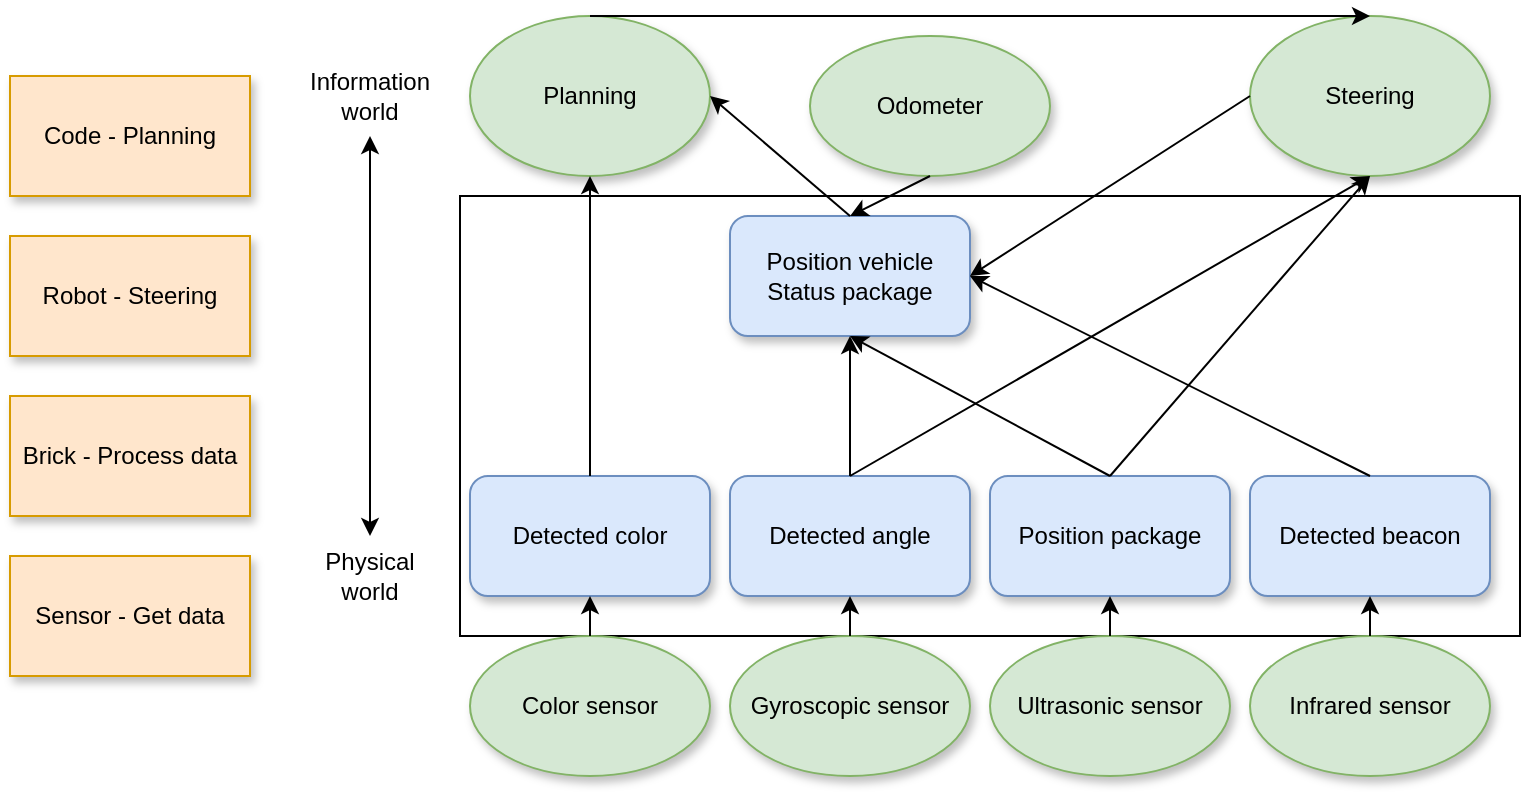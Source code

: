<mxfile version="10.6.2" type="onedrive"><diagram id="qG0i7VSujE9CizHZ2VIw" name="Page-1"><mxGraphModel dx="961" dy="527" grid="1" gridSize="10" guides="1" tooltips="1" connect="1" arrows="1" fold="1" page="1" pageScale="1" pageWidth="827" pageHeight="1169" math="0" shadow="0"><root><mxCell id="0"/><mxCell id="1" parent="0"/><mxCell id="mWleLAnQ1i0ybE4V5bGV-1" value="Code - Planning" style="rounded=0;whiteSpace=wrap;html=1;fillColor=#ffe6cc;strokeColor=#d79b00;shadow=1;" parent="1" vertex="1"><mxGeometry x="40" y="40" width="120" height="60" as="geometry"/></mxCell><mxCell id="mWleLAnQ1i0ybE4V5bGV-2" value="Robot - Steering" style="rounded=0;whiteSpace=wrap;html=1;fillColor=#ffe6cc;strokeColor=#d79b00;shadow=1;" parent="1" vertex="1"><mxGeometry x="40" y="120" width="120" height="60" as="geometry"/></mxCell><mxCell id="mWleLAnQ1i0ybE4V5bGV-3" value="Brick - Process data" style="rounded=0;whiteSpace=wrap;html=1;fillColor=#ffe6cc;strokeColor=#d79b00;shadow=1;" parent="1" vertex="1"><mxGeometry x="40" y="200" width="120" height="60" as="geometry"/></mxCell><mxCell id="mWleLAnQ1i0ybE4V5bGV-4" value="Sensor - Get data" style="rounded=0;whiteSpace=wrap;html=1;fillColor=#ffe6cc;strokeColor=#d79b00;shadow=1;" parent="1" vertex="1"><mxGeometry x="40" y="280" width="120" height="60" as="geometry"/></mxCell><mxCell id="mWleLAnQ1i0ybE4V5bGV-5" value="Information world" style="text;html=1;strokeColor=none;fillColor=none;align=center;verticalAlign=middle;whiteSpace=wrap;rounded=0;" parent="1" vertex="1"><mxGeometry x="200" y="40" width="40" height="20" as="geometry"/></mxCell><mxCell id="mWleLAnQ1i0ybE4V5bGV-6" value="Physical world" style="text;html=1;strokeColor=none;fillColor=none;align=center;verticalAlign=middle;whiteSpace=wrap;rounded=0;" parent="1" vertex="1"><mxGeometry x="200" y="280" width="40" height="20" as="geometry"/></mxCell><mxCell id="mWleLAnQ1i0ybE4V5bGV-7" value="" style="endArrow=classic;startArrow=classic;html=1;" parent="1" edge="1"><mxGeometry width="50" height="50" relative="1" as="geometry"><mxPoint x="220" y="270" as="sourcePoint"/><mxPoint x="220" y="70" as="targetPoint"/></mxGeometry></mxCell><mxCell id="mWleLAnQ1i0ybE4V5bGV-9" value="" style="rounded=0;whiteSpace=wrap;html=1;" parent="1" vertex="1"><mxGeometry x="265" y="100" width="530" height="220" as="geometry"/></mxCell><mxCell id="mWleLAnQ1i0ybE4V5bGV-10" value="Planning" style="ellipse;whiteSpace=wrap;html=1;fillColor=#d5e8d4;strokeColor=#82b366;shadow=1;" parent="1" vertex="1"><mxGeometry x="270" y="10" width="120" height="80" as="geometry"/></mxCell><mxCell id="mWleLAnQ1i0ybE4V5bGV-11" value="Steering" style="ellipse;whiteSpace=wrap;html=1;fillColor=#d5e8d4;strokeColor=#82b366;shadow=1;" parent="1" vertex="1"><mxGeometry x="660" y="10" width="120" height="80" as="geometry"/></mxCell><mxCell id="mWleLAnQ1i0ybE4V5bGV-12" value="Color sensor" style="ellipse;whiteSpace=wrap;html=1;fillColor=#d5e8d4;strokeColor=#82b366;shadow=1;" parent="1" vertex="1"><mxGeometry x="270" y="320" width="120" height="70" as="geometry"/></mxCell><mxCell id="mWleLAnQ1i0ybE4V5bGV-13" value="Gyroscopic sensor" style="ellipse;whiteSpace=wrap;html=1;shadow=1;fillColor=#d5e8d4;strokeColor=#82b366;" parent="1" vertex="1"><mxGeometry x="400" y="320" width="120" height="70" as="geometry"/></mxCell><mxCell id="mWleLAnQ1i0ybE4V5bGV-14" value="Ultrasonic sensor" style="ellipse;whiteSpace=wrap;html=1;shadow=1;fillColor=#d5e8d4;strokeColor=#82b366;" parent="1" vertex="1"><mxGeometry x="530" y="320" width="120" height="70" as="geometry"/></mxCell><mxCell id="mWleLAnQ1i0ybE4V5bGV-15" value="Infrared sensor" style="ellipse;whiteSpace=wrap;html=1;fillColor=#d5e8d4;strokeColor=#82b366;shadow=1;" parent="1" vertex="1"><mxGeometry x="660" y="320" width="120" height="70" as="geometry"/></mxCell><mxCell id="mWleLAnQ1i0ybE4V5bGV-16" value="Odometer" style="ellipse;whiteSpace=wrap;html=1;fillColor=#d5e8d4;strokeColor=#82b366;shadow=1;" parent="1" vertex="1"><mxGeometry x="440" y="20" width="120" height="70" as="geometry"/></mxCell><mxCell id="mWleLAnQ1i0ybE4V5bGV-18" value="Detected color" style="rounded=1;whiteSpace=wrap;html=1;fillColor=#dae8fc;strokeColor=#6c8ebf;comic=0;shadow=1;" parent="1" vertex="1"><mxGeometry x="270" y="240" width="120" height="60" as="geometry"/></mxCell><mxCell id="mWleLAnQ1i0ybE4V5bGV-19" value="Detected angle" style="rounded=1;whiteSpace=wrap;html=1;shadow=1;fillColor=#dae8fc;strokeColor=#6c8ebf;" parent="1" vertex="1"><mxGeometry x="400" y="240" width="120" height="60" as="geometry"/></mxCell><mxCell id="mWleLAnQ1i0ybE4V5bGV-20" value="Position vehicle Status package&lt;br&gt;" style="rounded=1;whiteSpace=wrap;html=1;fillColor=#dae8fc;strokeColor=#6c8ebf;shadow=1;" parent="1" vertex="1"><mxGeometry x="400" y="110" width="120" height="60" as="geometry"/></mxCell><mxCell id="mWleLAnQ1i0ybE4V5bGV-21" value="Position package&lt;br&gt;" style="rounded=1;whiteSpace=wrap;html=1;shadow=1;fillColor=#dae8fc;strokeColor=#6c8ebf;" parent="1" vertex="1"><mxGeometry x="530" y="240" width="120" height="60" as="geometry"/></mxCell><mxCell id="mWleLAnQ1i0ybE4V5bGV-22" value="Detected beacon&lt;br&gt;" style="rounded=1;whiteSpace=wrap;html=1;shadow=1;fillColor=#dae8fc;strokeColor=#6c8ebf;" parent="1" vertex="1"><mxGeometry x="660" y="240" width="120" height="60" as="geometry"/></mxCell><mxCell id="mWleLAnQ1i0ybE4V5bGV-23" value="" style="endArrow=classic;html=1;exitX=0.5;exitY=0;exitDx=0;exitDy=0;entryX=0.5;entryY=1;entryDx=0;entryDy=0;" parent="1" source="mWleLAnQ1i0ybE4V5bGV-12" target="mWleLAnQ1i0ybE4V5bGV-18" edge="1"><mxGeometry width="50" height="50" relative="1" as="geometry"><mxPoint x="240" y="560" as="sourcePoint"/><mxPoint x="290" y="510" as="targetPoint"/></mxGeometry></mxCell><mxCell id="mWleLAnQ1i0ybE4V5bGV-24" value="" style="endArrow=classic;html=1;exitX=0.5;exitY=0;exitDx=0;exitDy=0;entryX=0.5;entryY=1;entryDx=0;entryDy=0;" parent="1" source="mWleLAnQ1i0ybE4V5bGV-18" target="mWleLAnQ1i0ybE4V5bGV-10" edge="1"><mxGeometry width="50" height="50" relative="1" as="geometry"><mxPoint x="240" y="500" as="sourcePoint"/><mxPoint x="290" y="450" as="targetPoint"/></mxGeometry></mxCell><mxCell id="mWleLAnQ1i0ybE4V5bGV-25" value="" style="endArrow=classic;html=1;exitX=0.5;exitY=0;exitDx=0;exitDy=0;entryX=0.5;entryY=1;entryDx=0;entryDy=0;" parent="1" source="mWleLAnQ1i0ybE4V5bGV-13" target="mWleLAnQ1i0ybE4V5bGV-19" edge="1"><mxGeometry width="50" height="50" relative="1" as="geometry"><mxPoint x="240" y="560" as="sourcePoint"/><mxPoint x="290" y="510" as="targetPoint"/></mxGeometry></mxCell><mxCell id="mWleLAnQ1i0ybE4V5bGV-26" value="" style="endArrow=classic;html=1;exitX=0.5;exitY=1;exitDx=0;exitDy=0;entryX=0.5;entryY=0;entryDx=0;entryDy=0;" parent="1" source="mWleLAnQ1i0ybE4V5bGV-16" target="mWleLAnQ1i0ybE4V5bGV-20" edge="1"><mxGeometry width="50" height="50" relative="1" as="geometry"><mxPoint x="240" y="410" as="sourcePoint"/><mxPoint x="290" y="360" as="targetPoint"/></mxGeometry></mxCell><mxCell id="mWleLAnQ1i0ybE4V5bGV-27" value="" style="endArrow=classic;html=1;exitX=0.5;exitY=0;exitDx=0;exitDy=0;entryX=1;entryY=0.5;entryDx=0;entryDy=0;" parent="1" source="mWleLAnQ1i0ybE4V5bGV-20" target="mWleLAnQ1i0ybE4V5bGV-10" edge="1"><mxGeometry width="50" height="50" relative="1" as="geometry"><mxPoint x="240" y="410" as="sourcePoint"/><mxPoint x="290" y="360" as="targetPoint"/></mxGeometry></mxCell><mxCell id="mWleLAnQ1i0ybE4V5bGV-29" value="" style="endArrow=classic;html=1;exitX=0.5;exitY=0;exitDx=0;exitDy=0;entryX=0.5;entryY=1;entryDx=0;entryDy=0;" parent="1" source="mWleLAnQ1i0ybE4V5bGV-14" target="mWleLAnQ1i0ybE4V5bGV-21" edge="1"><mxGeometry width="50" height="50" relative="1" as="geometry"><mxPoint x="240" y="470" as="sourcePoint"/><mxPoint x="290" y="420" as="targetPoint"/></mxGeometry></mxCell><mxCell id="mWleLAnQ1i0ybE4V5bGV-31" value="" style="endArrow=classic;html=1;exitX=0.5;exitY=0;exitDx=0;exitDy=0;entryX=0.5;entryY=1;entryDx=0;entryDy=0;" parent="1" source="mWleLAnQ1i0ybE4V5bGV-15" target="mWleLAnQ1i0ybE4V5bGV-22" edge="1"><mxGeometry width="50" height="50" relative="1" as="geometry"><mxPoint x="240" y="470" as="sourcePoint"/><mxPoint x="290" y="420" as="targetPoint"/></mxGeometry></mxCell><mxCell id="mWleLAnQ1i0ybE4V5bGV-32" value="" style="endArrow=classic;html=1;exitX=0;exitY=0.5;exitDx=0;exitDy=0;entryX=1;entryY=0.5;entryDx=0;entryDy=0;" parent="1" source="mWleLAnQ1i0ybE4V5bGV-11" target="mWleLAnQ1i0ybE4V5bGV-20" edge="1"><mxGeometry width="50" height="50" relative="1" as="geometry"><mxPoint x="240" y="410" as="sourcePoint"/><mxPoint x="290" y="360" as="targetPoint"/></mxGeometry></mxCell><mxCell id="mWleLAnQ1i0ybE4V5bGV-33" value="" style="endArrow=classic;html=1;exitX=0.5;exitY=0;exitDx=0;exitDy=0;entryX=0.5;entryY=1;entryDx=0;entryDy=0;" parent="1" source="mWleLAnQ1i0ybE4V5bGV-21" target="mWleLAnQ1i0ybE4V5bGV-11" edge="1"><mxGeometry width="50" height="50" relative="1" as="geometry"><mxPoint x="240" y="410" as="sourcePoint"/><mxPoint x="290" y="360" as="targetPoint"/></mxGeometry></mxCell><mxCell id="mWleLAnQ1i0ybE4V5bGV-35" value="" style="endArrow=classic;html=1;exitX=0.5;exitY=0;exitDx=0;exitDy=0;entryX=0.5;entryY=0;entryDx=0;entryDy=0;" parent="1" source="mWleLAnQ1i0ybE4V5bGV-10" target="mWleLAnQ1i0ybE4V5bGV-11" edge="1"><mxGeometry width="50" height="50" relative="1" as="geometry"><mxPoint x="240" y="410" as="sourcePoint"/><mxPoint x="290" y="360" as="targetPoint"/></mxGeometry></mxCell><mxCell id="BIgCktHhrwLYJ0XRK5Ye-1" value="" style="endArrow=classic;html=1;exitX=0.5;exitY=0;exitDx=0;exitDy=0;entryX=0.5;entryY=1;entryDx=0;entryDy=0;" edge="1" parent="1" source="mWleLAnQ1i0ybE4V5bGV-19" target="mWleLAnQ1i0ybE4V5bGV-20"><mxGeometry width="50" height="50" relative="1" as="geometry"><mxPoint x="440" y="250" as="sourcePoint"/><mxPoint x="490" y="200" as="targetPoint"/></mxGeometry></mxCell><mxCell id="BIgCktHhrwLYJ0XRK5Ye-2" value="" style="endArrow=classic;html=1;exitX=0.5;exitY=0;exitDx=0;exitDy=0;entryX=0.5;entryY=1;entryDx=0;entryDy=0;" edge="1" parent="1" source="mWleLAnQ1i0ybE4V5bGV-19" target="mWleLAnQ1i0ybE4V5bGV-11"><mxGeometry width="50" height="50" relative="1" as="geometry"><mxPoint x="540" y="210" as="sourcePoint"/><mxPoint x="590" y="160" as="targetPoint"/></mxGeometry></mxCell><mxCell id="BIgCktHhrwLYJ0XRK5Ye-3" value="" style="endArrow=classic;html=1;exitX=0.5;exitY=0;exitDx=0;exitDy=0;entryX=0.5;entryY=1;entryDx=0;entryDy=0;" edge="1" parent="1" source="mWleLAnQ1i0ybE4V5bGV-21" target="mWleLAnQ1i0ybE4V5bGV-20"><mxGeometry width="50" height="50" relative="1" as="geometry"><mxPoint x="560" y="220" as="sourcePoint"/><mxPoint x="610" y="170" as="targetPoint"/></mxGeometry></mxCell><mxCell id="BIgCktHhrwLYJ0XRK5Ye-4" value="" style="endArrow=classic;html=1;exitX=0.5;exitY=0;exitDx=0;exitDy=0;entryX=1;entryY=0.5;entryDx=0;entryDy=0;" edge="1" parent="1" source="mWleLAnQ1i0ybE4V5bGV-22" target="mWleLAnQ1i0ybE4V5bGV-20"><mxGeometry width="50" height="50" relative="1" as="geometry"><mxPoint x="720" y="200" as="sourcePoint"/><mxPoint x="770" y="150" as="targetPoint"/></mxGeometry></mxCell></root></mxGraphModel></diagram></mxfile>